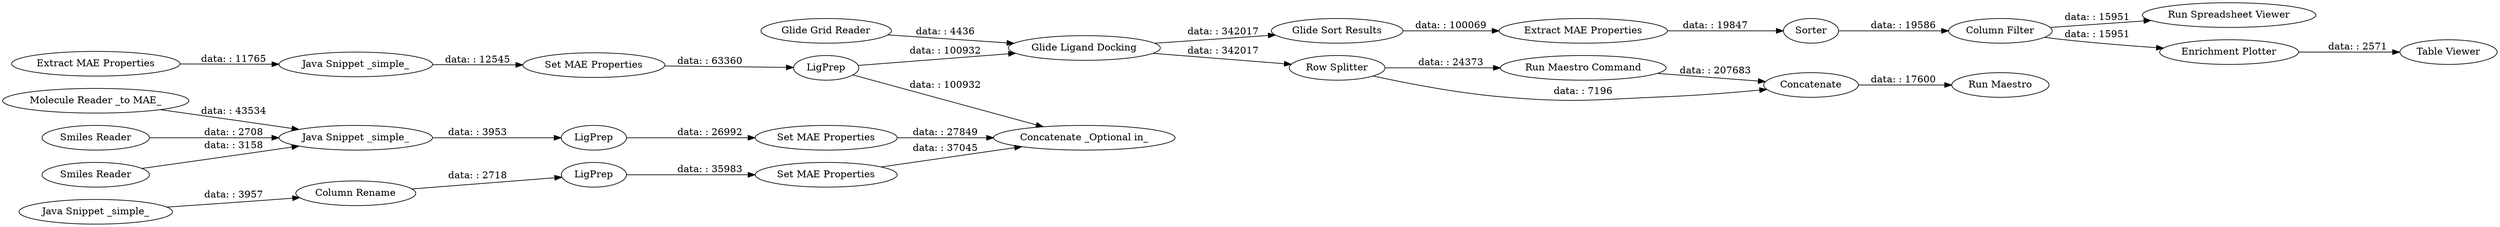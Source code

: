 digraph {
	"1886855008364661715_365" [label="Java Snippet _simple_"]
	"5143108494508826862_159" [label="Run Maestro"]
	"1886855008364661715_9689" [label=LigPrep]
	"5143108494508826862_151" [label="Run Spreadsheet Viewer"]
	"1886855008364661715_50" [label="Java Snippet _simple_"]
	"1886855008364661715_410" [label="Set MAE Properties"]
	"5143108494508826862_463" [label="Smiles Reader"]
	"5143108494508826862_464" [label="Smiles Reader"]
	"-8207463402533066710_145" [label="Extract MAE Properties"]
	"1886855008364661715_9687" [label=LigPrep]
	"5143108494508826862_413" [label="Table Viewer"]
	"-8207463402533066710_142" [label="Glide Sort Results"]
	"1886855008364661715_64" [label="Set MAE Properties"]
	"1886855008364661715_9688" [label=LigPrep]
	"5143108494508826862_466" [label="Glide Grid Reader"]
	"5143108494508826862_468" [label="Glide Ligand Docking"]
	"1886855008364661715_411" [label="Column Rename"]
	"5143108494508826862_446" [label="Row Splitter"]
	"1886855008364661715_49" [label="Java Snippet _simple_"]
	"5143108494508826862_414" [label="Run Maestro Command"]
	"5143108494508826862_467" [label="Enrichment Plotter"]
	"-8207463402533066710_149" [label=Sorter]
	"1886855008364661715_407" [label="Concatenate _Optional in_"]
	"5143108494508826862_424" [label=Concatenate]
	"-8207463402533066710_158" [label="Column Filter"]
	"5143108494508826862_452" [label="Molecule Reader _to MAE_"]
	"1886855008364661715_377" [label="Extract MAE Properties"]
	"1886855008364661715_364" [label="Set MAE Properties"]
	"5143108494508826862_446" -> "5143108494508826862_414" [label="data: : 24373"]
	"1886855008364661715_50" -> "1886855008364661715_411" [label="data: : 3957"]
	"1886855008364661715_410" -> "1886855008364661715_407" [label="data: : 27849"]
	"5143108494508826862_464" -> "1886855008364661715_49" [label="data: : 3158"]
	"1886855008364661715_64" -> "1886855008364661715_407" [label="data: : 37045"]
	"1886855008364661715_9688" -> "1886855008364661715_410" [label="data: : 26992"]
	"5143108494508826862_468" -> "5143108494508826862_446" [label="data: : 342017"]
	"1886855008364661715_377" -> "1886855008364661715_365" [label="data: : 11765"]
	"5143108494508826862_414" -> "5143108494508826862_424" [label="data: : 207683"]
	"1886855008364661715_49" -> "1886855008364661715_9688" [label="data: : 3953"]
	"5143108494508826862_452" -> "1886855008364661715_49" [label="data: : 43534"]
	"5143108494508826862_466" -> "5143108494508826862_468" [label="data: : 4436"]
	"-8207463402533066710_149" -> "-8207463402533066710_158" [label="data: : 19586"]
	"-8207463402533066710_158" -> "5143108494508826862_151" [label="data: : 15951"]
	"-8207463402533066710_158" -> "5143108494508826862_467" [label="data: : 15951"]
	"5143108494508826862_467" -> "5143108494508826862_413" [label="data: : 2571"]
	"1886855008364661715_364" -> "1886855008364661715_9687" [label="data: : 63360"]
	"5143108494508826862_468" -> "-8207463402533066710_142" [label="data: : 342017"]
	"1886855008364661715_411" -> "1886855008364661715_9689" [label="data: : 2718"]
	"5143108494508826862_424" -> "5143108494508826862_159" [label="data: : 17600"]
	"5143108494508826862_446" -> "5143108494508826862_424" [label="data: : 7196"]
	"1886855008364661715_9687" -> "5143108494508826862_468" [label="data: : 100932"]
	"5143108494508826862_463" -> "1886855008364661715_49" [label="data: : 2708"]
	"-8207463402533066710_145" -> "-8207463402533066710_149" [label="data: : 19847"]
	"-8207463402533066710_142" -> "-8207463402533066710_145" [label="data: : 100069"]
	"1886855008364661715_9687" -> "1886855008364661715_407" [label="data: : 100932"]
	"1886855008364661715_365" -> "1886855008364661715_364" [label="data: : 12545"]
	"1886855008364661715_9689" -> "1886855008364661715_64" [label="data: : 35983"]
	rankdir=LR
}
